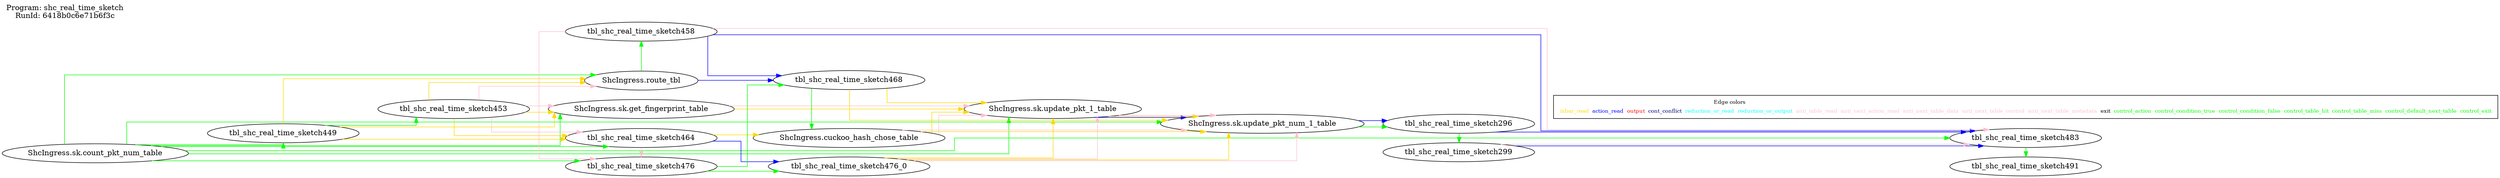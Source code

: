 digraph table_deps {
  splines=ortho; rankdir=LR;
  label="Program: shc_real_time_sketch
RunId: 6418b0c6e71b6f3c
";
  labelloc=t; labeljust=l;
  { "ShcIngress.sk.count_pkt_num_table"; "tbl_shc_real_time_sketch449"; "tbl_shc_real_time_sketch453"; }
  { rank = same; "ShcIngress.route_tbl"; "tbl_shc_real_time_sketch464"; "ShcIngress.sk.get_fingerprint_table"; "tbl_shc_real_time_sketch476"; "tbl_shc_real_time_sketch458"; }
  { rank = same; "ShcIngress.sk.update_pkt_1_table"; }
  { rank = same; "ShcIngress.sk.update_pkt_num_1_table"; }
  { rank = same; "tbl_shc_real_time_sketch483"; "tbl_shc_real_time_sketch491"; }
  { rank = same; "tbl_shc_real_time_sketch468"; "ShcIngress.cuckoo_hash_chose_table"; "tbl_shc_real_time_sketch476_0"; }
  { rank = same; "tbl_shc_real_time_sketch296"; "tbl_shc_real_time_sketch299"; }
   "ShcIngress.sk.count_pkt_num_table" -> "tbl_shc_real_time_sketch449" [ label= "",color=green ];
   "ShcIngress.sk.count_pkt_num_table" -> "ShcIngress.route_tbl" [ label= "",color=green ];
   "ShcIngress.sk.count_pkt_num_table" -> "tbl_shc_real_time_sketch464" [ label= "",color=green ];
   "ShcIngress.sk.count_pkt_num_table" -> "ShcIngress.sk.get_fingerprint_table" [ label= "",color=green ];
   "ShcIngress.sk.count_pkt_num_table" -> "tbl_shc_real_time_sketch476" [ label= "",color=green ];
   "ShcIngress.sk.count_pkt_num_table" -> "ShcIngress.sk.update_pkt_1_table" [ label= "",color=green ];
   "ShcIngress.sk.count_pkt_num_table" -> "ShcIngress.sk.update_pkt_num_1_table" [ label= "",color=green ];
   "ShcIngress.sk.count_pkt_num_table" -> "tbl_shc_real_time_sketch483" [ label= "",color=green ];
   "tbl_shc_real_time_sketch449" -> "tbl_shc_real_time_sketch453" [ label= "",color=green ];
   "ShcIngress.route_tbl" -> "tbl_shc_real_time_sketch458" [ label= "",color=green ];
   "tbl_shc_real_time_sketch476" -> "tbl_shc_real_time_sketch468" [ label= "",color=green ];
   "tbl_shc_real_time_sketch468" -> "ShcIngress.cuckoo_hash_chose_table" [ label= "",color=green ];
   "tbl_shc_real_time_sketch476" -> "tbl_shc_real_time_sketch476_0" [ label= "",color=green ];
   "ShcIngress.sk.update_pkt_num_1_table" -> "tbl_shc_real_time_sketch296" [ label= "",color=green ];
   "tbl_shc_real_time_sketch296" -> "tbl_shc_real_time_sketch299" [ label= "",color=green ];
   "tbl_shc_real_time_sketch483" -> "tbl_shc_real_time_sketch491" [ label= "",color=green ];
   "tbl_shc_real_time_sketch449" -> "ShcIngress.route_tbl" [ label= "",color=gold ];
   "tbl_shc_real_time_sketch453" -> "ShcIngress.route_tbl" [ label= "",color=gold ];
   "tbl_shc_real_time_sketch449" -> "tbl_shc_real_time_sketch464" [ label= "",color=gold ];
   "tbl_shc_real_time_sketch453" -> "tbl_shc_real_time_sketch464" [ label= "",color=gold ];
   "tbl_shc_real_time_sketch449" -> "ShcIngress.sk.get_fingerprint_table" [ label= "",color=gold ];
   "tbl_shc_real_time_sketch453" -> "ShcIngress.sk.get_fingerprint_table" [ label= "",color=gold ];
   "tbl_shc_real_time_sketch458" -> "tbl_shc_real_time_sketch468" [ label= "",color=blue ];
   "ShcIngress.route_tbl" -> "tbl_shc_real_time_sketch468" [ label= "",color=blue ];
   "tbl_shc_real_time_sketch464" -> "ShcIngress.cuckoo_hash_chose_table" [ label= "",color=gold ];
   "tbl_shc_real_time_sketch464" -> "tbl_shc_real_time_sketch476_0" [ label= "",color=blue ];
   "ShcIngress.sk.get_fingerprint_table" -> "ShcIngress.sk.update_pkt_1_table" [ label= "",color=gold ];
   "tbl_shc_real_time_sketch476_0" -> "ShcIngress.sk.update_pkt_1_table" [ label= "",color=gold ];
   "tbl_shc_real_time_sketch468" -> "ShcIngress.sk.update_pkt_1_table" [ label= "",color=gold ];
   "ShcIngress.cuckoo_hash_chose_table" -> "ShcIngress.sk.update_pkt_1_table" [ label= "",color=gold ];
   "ShcIngress.sk.update_pkt_1_table" -> "ShcIngress.sk.update_pkt_num_1_table" [ label= "",color=blue ];
   "ShcIngress.sk.update_pkt_1_table" -> "ShcIngress.sk.update_pkt_num_1_table" [ label= "",color=gold ];
   "tbl_shc_real_time_sketch476_0" -> "ShcIngress.sk.update_pkt_num_1_table" [ label= "",color=gold ];
   "tbl_shc_real_time_sketch468" -> "ShcIngress.sk.update_pkt_num_1_table" [ label= "",color=gold ];
   "ShcIngress.cuckoo_hash_chose_table" -> "ShcIngress.sk.update_pkt_num_1_table" [ label= "",color=gold ];
   "ShcIngress.sk.update_pkt_num_1_table" -> "tbl_shc_real_time_sketch296" [ label= "",color=blue ];
   "tbl_shc_real_time_sketch296" -> "tbl_shc_real_time_sketch483" [ label= "",color=blue ];
   "tbl_shc_real_time_sketch299" -> "tbl_shc_real_time_sketch483" [ label= "",color=blue ];
   "tbl_shc_real_time_sketch458" -> "tbl_shc_real_time_sketch483" [ label= "",color=blue ];
   "tbl_shc_real_time_sketch299" -> "tbl_shc_real_time_sketch483" [ label= "",color=pink ];
   "ShcIngress.sk.update_pkt_1_table" -> "ShcIngress.sk.update_pkt_num_1_table" [ label= "",color=pink ];
   "ShcIngress.cuckoo_hash_chose_table" -> "ShcIngress.sk.update_pkt_1_table" [ label= "",color=pink ];
   "ShcIngress.cuckoo_hash_chose_table" -> "ShcIngress.sk.update_pkt_num_1_table" [ label= "",color=pink ];
   "tbl_shc_real_time_sketch476_0" -> "ShcIngress.sk.update_pkt_1_table" [ label= "",color=pink ];
   "tbl_shc_real_time_sketch476_0" -> "ShcIngress.sk.update_pkt_num_1_table" [ label= "",color=pink ];
   "tbl_shc_real_time_sketch458" -> "tbl_shc_real_time_sketch476" [ label= "",color=pink ];
   "tbl_shc_real_time_sketch464" -> "tbl_shc_real_time_sketch476" [ label= "",color=pink ];
   "ShcIngress.sk.get_fingerprint_table" -> "ShcIngress.sk.update_pkt_1_table" [ label= "",color=pink ];
   "tbl_shc_real_time_sketch453" -> "ShcIngress.route_tbl" [ label= "",color=pink ];
   "tbl_shc_real_time_sketch453" -> "tbl_shc_real_time_sketch464" [ label= "",color=pink ];
   "tbl_shc_real_time_sketch453" -> "ShcIngress.sk.get_fingerprint_table" [ label= "",color=pink ];
   "tbl_shc_real_time_sketch458" -> "tbl_shc_real_time_sketch483" [ label= "",color=pink ];
  { rank=max;
    subgraph cluster_legend { node [ shape=record; fontsize=10];
      empty [label=<<table border="0" cellborder="0"><tr><td colspan="8">Edge colors</td></tr><tr><td><font color="gold">ixbar_read</font></td><td><font color="blue">action_read</font></td><td><font color="red">output</font></td><td><font color="navy">cont_conflict</font></td><td><font color="cyan">reduction_or_read</font></td><td><font color="cyan">reduction_or_output</font></td><td><font color="pink">anti_table_read</font></td><td><font color="pink">anti_next_action_read</font></td><td><font color="pink">anti_next_table_data</font></td><td><font color="pink">anti_next_table_control</font></td><td><font color="pink">anti_next_table_metadata</font></td><td><font color="black">exit</font></td><td><font color="green">control_action</font></td><td><font color="green">control_condition_true</font></td><td><font color="green">control_condition_false</font></td><td><font color="green">control_table_hit</font></td><td><font color="green">control_table_miss</font></td><td><font color="green">control_default_next_table</font></td><td><font color="green">control_exit</font></td></tr></table>>;]
    }
  }
}
